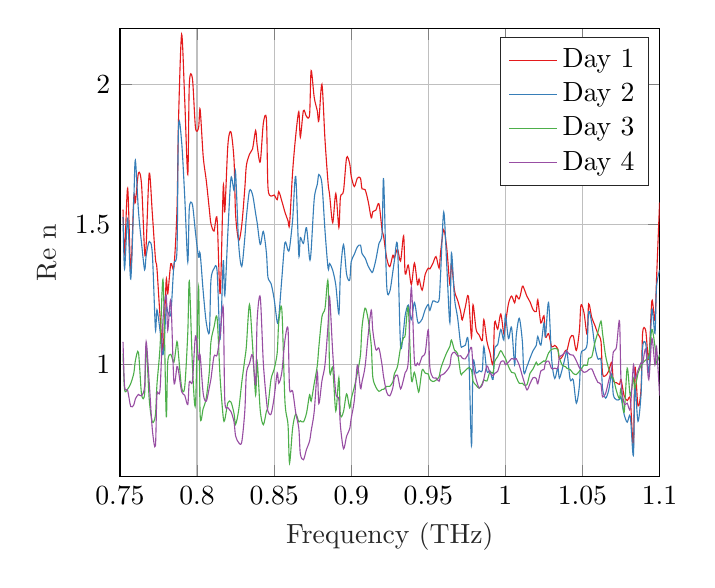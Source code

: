 % This file was created by matlab2tikz.
%
%The latest updates can be retrieved from
%  http://www.mathworks.com/matlabcentral/fileexchange/22022-matlab2tikz-matlab2tikz
%where you can also make suggestions and rate matlab2tikz.
%
\definecolor{mycolor1}{rgb}{0.894,0.102,0.11}%
\definecolor{mycolor2}{rgb}{0.216,0.494,0.722}%
\definecolor{mycolor3}{rgb}{0.302,0.686,0.29}%
\definecolor{mycolor4}{rgb}{0.596,0.306,0.639}%
\definecolor{mycolor5}{rgb}{1.0,0.498,0.0}%
\definecolor{mycolor6}{rgb}{1.0,1.0,0.2}%
\definecolor{mycolor7}{rgb}{0.651,0.337,0.157}%
\definecolor{mycolor8}{rgb}{0.969,0.506,0.749}%
%
\begin{tikzpicture}

\begin{axis}[%
xmin=0.75,
xmax=1.1,
xlabel style={font=\color{white!15!black}},
xlabel={Frequency (THz)},
ymin=0.6,
ymax=2.2,
ylabel style={font=\color{white!15!black}},
ylabel={Re n},
axis background/.style={fill=white},
xmajorgrids,
ymajorgrids,
legend style={legend cell align=left, align=left, draw=white!15!black}
]
\addplot [smooth, color=mycolor1]
  table[row sep=crcr]{%
0.752	1.553\\
0.753	1.395\\
0.755	1.629\\
0.757	1.34\\
0.759	1.598\\
0.76	1.578\\
0.762	1.683\\
0.764	1.643\\
0.766	1.402\\
0.767	1.426\\
0.769	1.683\\
0.771	1.539\\
0.773	1.379\\
0.774	1.343\\
0.776	1.173\\
0.778	1.055\\
0.78	1.301\\
0.781	1.252\\
0.783	1.36\\
0.785	1.347\\
0.787	1.554\\
0.788	1.874\\
0.79	2.178\\
0.792	1.946\\
0.794	1.678\\
0.795	2.002\\
0.797	2.021\\
0.799	1.845\\
0.801	1.845\\
0.802	1.911\\
0.804	1.742\\
0.806	1.656\\
0.808	1.552\\
0.809	1.503\\
0.811	1.476\\
0.813	1.52\\
0.815	1.253\\
0.817	1.635\\
0.818	1.545\\
0.82	1.783\\
0.822	1.83\\
0.824	1.728\\
0.825	1.536\\
0.827	1.443\\
0.829	1.497\\
0.831	1.63\\
0.832	1.71\\
0.834	1.75\\
0.836	1.769\\
0.838	1.835\\
0.839	1.782\\
0.841	1.723\\
0.843	1.861\\
0.845	1.875\\
0.846	1.633\\
0.848	1.601\\
0.85	1.605\\
0.852	1.588\\
0.853	1.617\\
0.855	1.583\\
0.857	1.544\\
0.859	1.513\\
0.86	1.5\\
0.862	1.688\\
0.864	1.816\\
0.866	1.902\\
0.867	1.811\\
0.869	1.906\\
0.871	1.885\\
0.873	1.892\\
0.874	2.049\\
0.876	1.953\\
0.878	1.905\\
0.879	1.869\\
0.881	2.0\\
0.883	1.801\\
0.885	1.647\\
0.886	1.605\\
0.888	1.506\\
0.89	1.61\\
0.892	1.489\\
0.893	1.597\\
0.895	1.619\\
0.897	1.738\\
0.899	1.717\\
0.9	1.672\\
0.902	1.635\\
0.904	1.665\\
0.906	1.665\\
0.907	1.627\\
0.909	1.624\\
0.911	1.582\\
0.913	1.523\\
0.914	1.545\\
0.916	1.551\\
0.918	1.573\\
0.92	1.48\\
0.921	1.458\\
0.923	1.38\\
0.925	1.349\\
0.927	1.39\\
0.928	1.379\\
0.93	1.412\\
0.932	1.369\\
0.934	1.459\\
0.935	1.323\\
0.937	1.355\\
0.939	1.285\\
0.941	1.362\\
0.943	1.284\\
0.944	1.305\\
0.946	1.265\\
0.948	1.322\\
0.95	1.344\\
0.951	1.341\\
0.953	1.361\\
0.955	1.385\\
0.957	1.344\\
0.958	1.402\\
0.96	1.481\\
0.962	1.413\\
0.964	1.285\\
0.965	1.36\\
0.967	1.263\\
0.969	1.23\\
0.971	1.188\\
0.972	1.159\\
0.974	1.205\\
0.976	1.244\\
0.978	1.097\\
0.979	1.213\\
0.981	1.125\\
0.983	1.105\\
0.985	1.086\\
0.986	1.16\\
0.988	1.083\\
0.99	1.042\\
0.992	1.001\\
0.993	1.151\\
0.995	1.126\\
0.997	1.18\\
0.999	1.109\\
1.0	1.144\\
1.002	1.217\\
1.004	1.244\\
1.006	1.22\\
1.007	1.247\\
1.009	1.234\\
1.011	1.279\\
1.012	1.272\\
1.014	1.243\\
1.016	1.223\\
1.018	1.195\\
1.02	1.189\\
1.021	1.231\\
1.023	1.148\\
1.025	1.174\\
1.026	1.098\\
1.028	1.11\\
1.03	1.063\\
1.032	1.068\\
1.034	1.055\\
1.035	1.019\\
1.037	1.029\\
1.039	1.05\\
1.04	1.051\\
1.042	1.095\\
1.044	1.102\\
1.046	1.05\\
1.048	1.121\\
1.049	1.212\\
1.051	1.184\\
1.053	1.107\\
1.054	1.216\\
1.056	1.168\\
1.058	1.14\\
1.06	1.109\\
1.062	1.082\\
1.063	0.968\\
1.065	0.96\\
1.067	0.977\\
1.069	1.008\\
1.07	0.942\\
1.072	0.935\\
1.074	0.929\\
1.075	0.946\\
1.077	0.889\\
1.079	0.871\\
1.081	0.875\\
1.083	0.708\\
1.084	0.99\\
1.086	0.852\\
1.088	0.914\\
1.089	1.112\\
1.091	1.121\\
1.093	1.018\\
1.095	1.227\\
1.097	1.157\\
1.098	1.302\\
1.1	1.578\\
};
\addlegendentry{Day 1}

\addplot [smooth, color=mycolor2]
  table[row sep=crcr]{%
0.752	1.526\\
0.753	1.341\\
0.755	1.521\\
0.757	1.305\\
0.759	1.591\\
0.76	1.729\\
0.762	1.548\\
0.764	1.433\\
0.766	1.338\\
0.767	1.388\\
0.769	1.439\\
0.771	1.396\\
0.773	1.126\\
0.774	1.195\\
0.776	1.121\\
0.778	1.035\\
0.78	1.2\\
0.781	1.188\\
0.783	1.182\\
0.785	1.355\\
0.787	1.41\\
0.788	1.851\\
0.79	1.795\\
0.792	1.6\\
0.794	1.366\\
0.795	1.558\\
0.797	1.571\\
0.799	1.47\\
0.801	1.383\\
0.802	1.397\\
0.804	1.26\\
0.806	1.149\\
0.808	1.116\\
0.809	1.299\\
0.811	1.342\\
0.813	1.334\\
0.815	1.093\\
0.817	1.37\\
0.818	1.246\\
0.82	1.472\\
0.822	1.665\\
0.824	1.621\\
0.825	1.686\\
0.827	1.43\\
0.829	1.35\\
0.831	1.453\\
0.832	1.525\\
0.834	1.62\\
0.836	1.606\\
0.838	1.539\\
0.839	1.506\\
0.841	1.428\\
0.843	1.475\\
0.845	1.398\\
0.846	1.311\\
0.848	1.289\\
0.85	1.234\\
0.852	1.151\\
0.853	1.168\\
0.855	1.307\\
0.857	1.435\\
0.859	1.407\\
0.86	1.415\\
0.862	1.516\\
0.864	1.671\\
0.866	1.391\\
0.867	1.453\\
0.869	1.432\\
0.871	1.488\\
0.873	1.377\\
0.874	1.406\\
0.876	1.59\\
0.878	1.643\\
0.879	1.678\\
0.881	1.645\\
0.883	1.477\\
0.885	1.343\\
0.886	1.36\\
0.888	1.336\\
0.89	1.283\\
0.892	1.18\\
0.893	1.326\\
0.895	1.428\\
0.897	1.322\\
0.899	1.301\\
0.9	1.367\\
0.902	1.393\\
0.904	1.42\\
0.906	1.426\\
0.907	1.396\\
0.909	1.38\\
0.911	1.351\\
0.913	1.332\\
0.914	1.331\\
0.916	1.374\\
0.918	1.432\\
0.92	1.468\\
0.921	1.663\\
0.923	1.283\\
0.925	1.261\\
0.927	1.331\\
0.928	1.37\\
0.93	1.425\\
0.932	1.067\\
0.934	1.126\\
0.935	1.176\\
0.937	1.212\\
0.939	1.16\\
0.941	1.221\\
0.943	1.155\\
0.944	1.148\\
0.946	1.162\\
0.948	1.196\\
0.95	1.214\\
0.951	1.193\\
0.953	1.227\\
0.955	1.223\\
0.957	1.231\\
0.958	1.326\\
0.96	1.544\\
0.962	1.35\\
0.964	1.149\\
0.965	1.398\\
0.967	1.236\\
0.969	1.167\\
0.971	1.07\\
0.972	1.063\\
0.974	1.069\\
0.976	1.076\\
0.978	0.71\\
0.979	1.006\\
0.981	0.969\\
0.983	0.978\\
0.985	0.979\\
0.986	1.064\\
0.988	0.976\\
0.99	0.977\\
0.992	0.947\\
0.993	1.054\\
0.995	1.071\\
0.997	1.125\\
0.999	1.087\\
1.0	1.176\\
1.002	1.092\\
1.004	1.132\\
1.006	0.999\\
1.007	1.1\\
1.009	1.165\\
1.011	1.082\\
1.012	0.97\\
1.014	0.993\\
1.016	1.023\\
1.018	1.05\\
1.02	1.068\\
1.021	1.1\\
1.023	1.069\\
1.025	1.148\\
1.026	1.1\\
1.028	1.221\\
1.03	1.019\\
1.032	0.95\\
1.034	0.989\\
1.035	0.951\\
1.037	0.986\\
1.039	1.031\\
1.04	1.045\\
1.042	0.946\\
1.044	0.945\\
1.046	0.862\\
1.048	0.925\\
1.049	1.037\\
1.051	1.051\\
1.053	1.072\\
1.054	1.188\\
1.056	1.148\\
1.058	1.065\\
1.06	1.02\\
1.062	1.016\\
1.063	0.914\\
1.065	0.88\\
1.067	0.908\\
1.069	0.967\\
1.07	0.892\\
1.072	0.874\\
1.074	0.875\\
1.075	0.882\\
1.077	0.822\\
1.079	0.794\\
1.081	0.815\\
1.083	0.675\\
1.084	0.92\\
1.086	0.797\\
1.088	0.896\\
1.089	1.062\\
1.091	1.074\\
1.093	0.972\\
1.095	1.196\\
1.097	1.111\\
1.098	1.275\\
1.1	1.337\\
};
\addlegendentry{Day 2}

\addplot [smooth, color=mycolor3]
  table[row sep=crcr]{%
0.752	1.039\\
0.753	0.91\\
0.755	0.912\\
0.757	0.932\\
0.759	0.969\\
0.76	1.013\\
0.762	1.043\\
0.764	0.894\\
0.766	0.895\\
0.767	1.069\\
0.769	0.875\\
0.771	0.795\\
0.773	0.819\\
0.774	0.928\\
0.776	1.062\\
0.778	1.3\\
0.78	0.818\\
0.781	1.009\\
0.783	1.036\\
0.785	1.008\\
0.787	1.082\\
0.788	1.033\\
0.79	0.918\\
0.792	0.919\\
0.794	1.113\\
0.795	1.298\\
0.797	0.998\\
0.799	0.858\\
0.801	1.275\\
0.802	0.823\\
0.804	0.843\\
0.806	0.881\\
0.808	0.976\\
0.809	1.08\\
0.811	1.133\\
0.813	1.166\\
0.815	0.95\\
0.817	0.811\\
0.818	0.803\\
0.82	0.863\\
0.822	0.866\\
0.824	0.825\\
0.825	0.786\\
0.827	0.837\\
0.829	0.935\\
0.831	1.02\\
0.832	1.065\\
0.834	1.214\\
0.836	1.069\\
0.838	0.891\\
0.839	1.01\\
0.841	0.836\\
0.843	0.785\\
0.845	0.833\\
0.846	0.85\\
0.848	0.947\\
0.85	0.983\\
0.852	1.042\\
0.853	1.15\\
0.855	1.196\\
0.857	0.87\\
0.859	0.785\\
0.86	0.648\\
0.862	0.773\\
0.864	0.823\\
0.866	0.795\\
0.867	0.799\\
0.869	0.795\\
0.871	0.826\\
0.873	0.892\\
0.874	0.869\\
0.876	0.932\\
0.878	0.996\\
0.879	1.062\\
0.881	1.17\\
0.883	1.2\\
0.885	1.295\\
0.886	0.978\\
0.888	0.987\\
0.89	0.834\\
0.892	0.953\\
0.893	0.819\\
0.895	0.832\\
0.897	0.895\\
0.899	0.845\\
0.9	0.877\\
0.902	0.919\\
0.904	0.97\\
0.906	1.034\\
0.907	1.133\\
0.909	1.201\\
0.911	1.16\\
0.913	1.067\\
0.914	0.955\\
0.916	0.919\\
0.918	0.904\\
0.92	0.911\\
0.921	0.911\\
0.923	0.922\\
0.925	0.922\\
0.927	0.938\\
0.928	0.967\\
0.93	0.993\\
0.932	1.06\\
0.934	1.096\\
0.935	1.105\\
0.937	1.202\\
0.939	0.948\\
0.941	0.972\\
0.943	0.918\\
0.944	0.904\\
0.946	0.98\\
0.948	0.969\\
0.95	0.966\\
0.951	0.947\\
0.953	0.939\\
0.955	0.944\\
0.957	0.956\\
0.958	0.984\\
0.96	1.016\\
0.962	1.043\\
0.964	1.065\\
0.965	1.087\\
0.967	1.051\\
0.969	1.039\\
0.971	0.967\\
0.972	0.968\\
0.974	0.978\\
0.976	0.988\\
0.978	0.98\\
0.979	0.94\\
0.981	0.926\\
0.983	0.915\\
0.985	0.932\\
0.986	0.945\\
0.988	0.941\\
0.99	0.974\\
0.992	0.97\\
0.993	1.01\\
0.995	1.028\\
0.997	1.049\\
0.999	1.031\\
1.0	1.022\\
1.002	0.993\\
1.004	0.972\\
1.006	0.969\\
1.007	0.955\\
1.009	0.933\\
1.011	0.933\\
1.012	0.927\\
1.014	0.928\\
1.016	0.969\\
1.018	0.985\\
1.02	1.008\\
1.021	0.998\\
1.023	1.005\\
1.025	1.013\\
1.026	1.012\\
1.028	1.041\\
1.03	1.054\\
1.032	1.057\\
1.034	1.053\\
1.035	1.024\\
1.037	0.996\\
1.039	0.992\\
1.04	0.986\\
1.042	0.982\\
1.044	0.968\\
1.046	0.964\\
1.048	0.976\\
1.049	0.983\\
1.051	0.998\\
1.053	0.997\\
1.054	1.022\\
1.056	1.027\\
1.058	1.077\\
1.06	1.115\\
1.062	1.155\\
1.063	1.111\\
1.065	1.031\\
1.067	0.985\\
1.069	0.952\\
1.07	0.951\\
1.072	0.906\\
1.074	0.878\\
1.075	0.915\\
1.077	0.829\\
1.079	0.987\\
1.081	0.888\\
1.083	0.951\\
1.084	0.916\\
1.086	0.968\\
1.088	0.997\\
1.089	1.005\\
1.091	1.016\\
1.093	1.028\\
1.095	1.125\\
1.097	1.064\\
1.098	1.006\\
1.1	1.036\\
};
\addlegendentry{Day 3}

\addplot [smooth, color=mycolor4]
  table[row sep=crcr]{%
0.752	1.081\\
0.753	0.922\\
0.755	0.907\\
0.757	0.85\\
0.759	0.856\\
0.76	0.877\\
0.762	0.893\\
0.764	0.888\\
0.766	0.923\\
0.767	1.081\\
0.769	0.934\\
0.771	0.768\\
0.773	0.709\\
0.774	0.892\\
0.776	0.91\\
0.778	1.167\\
0.78	1.247\\
0.781	1.122\\
0.783	1.227\\
0.785	0.938\\
0.787	0.993\\
0.788	0.976\\
0.79	0.903\\
0.792	0.89\\
0.794	0.857\\
0.795	0.938\\
0.797	0.94\\
0.799	1.102\\
0.801	1.017\\
0.802	1.034\\
0.804	0.896\\
0.806	0.869\\
0.808	0.919\\
0.809	0.947\\
0.811	1.029\\
0.813	1.034\\
0.815	1.108\\
0.817	1.202\\
0.818	0.873\\
0.82	0.846\\
0.822	0.832\\
0.824	0.795\\
0.825	0.745\\
0.827	0.721\\
0.829	0.723\\
0.831	0.835\\
0.832	0.967\\
0.834	1.003\\
0.836	1.034\\
0.838	0.929\\
0.839	1.16\\
0.841	1.24\\
0.843	1.005\\
0.845	0.873\\
0.846	0.833\\
0.848	0.823\\
0.85	0.882\\
0.852	0.97\\
0.853	0.933\\
0.855	0.972\\
0.857	1.086\\
0.859	1.127\\
0.86	0.915\\
0.862	0.905\\
0.864	0.828\\
0.866	0.772\\
0.867	0.681\\
0.869	0.66\\
0.871	0.697\\
0.873	0.726\\
0.874	0.762\\
0.876	0.832\\
0.878	0.973\\
0.879	0.86\\
0.881	0.941\\
0.883	1.0\\
0.885	1.144\\
0.886	1.241\\
0.888	1.043\\
0.89	0.898\\
0.892	0.875\\
0.893	0.781\\
0.895	0.699\\
0.897	0.744\\
0.899	0.77\\
0.9	0.808\\
0.902	0.871\\
0.904	0.998\\
0.906	0.915\\
0.907	0.938\\
0.909	0.993\\
0.911	1.105\\
0.913	1.194\\
0.914	1.121\\
0.916	1.053\\
0.918	1.058\\
0.92	0.998\\
0.921	0.956\\
0.923	0.901\\
0.925	0.888\\
0.927	0.917\\
0.928	0.952\\
0.93	0.962\\
0.932	0.913\\
0.934	0.948\\
0.935	0.971\\
0.937	1.011\\
0.939	1.275\\
0.941	1.013\\
0.943	1.005\\
0.944	0.998\\
0.946	1.028\\
0.948	1.042\\
0.95	1.124\\
0.951	0.99\\
0.953	0.953\\
0.955	0.952\\
0.957	0.94\\
0.958	0.961\\
0.96	0.966\\
0.962	0.978\\
0.964	0.996\\
0.965	1.034\\
0.967	1.044\\
0.969	1.03\\
0.971	1.031\\
0.972	1.023\\
0.974	1.02\\
0.976	1.039\\
0.978	1.061\\
0.979	0.997\\
0.981	0.947\\
0.983	0.916\\
0.985	0.927\\
0.986	0.948\\
0.988	0.995\\
0.99	0.971\\
0.992	0.959\\
0.993	0.968\\
0.995	0.976\\
0.997	1.009\\
0.999	1.012\\
1.0	0.999\\
1.002	1.008\\
1.004	1.021\\
1.006	1.018\\
1.007	1.021\\
1.009	0.997\\
1.011	0.959\\
1.012	0.941\\
1.014	0.909\\
1.016	0.932\\
1.018	0.953\\
1.02	0.95\\
1.021	0.931\\
1.023	0.977\\
1.025	0.982\\
1.026	1.006\\
1.028	1.012\\
1.03	0.985\\
1.032	0.987\\
1.034	0.986\\
1.035	1.025\\
1.037	1.034\\
1.039	1.046\\
1.04	1.046\\
1.042	1.035\\
1.044	1.033\\
1.046	1.013\\
1.048	0.988\\
1.049	0.982\\
1.051	0.972\\
1.053	0.976\\
1.054	0.981\\
1.056	0.984\\
1.058	0.959\\
1.06	0.936\\
1.062	0.929\\
1.063	0.884\\
1.065	0.897\\
1.067	0.942\\
1.069	0.988\\
1.07	1.045\\
1.072	1.061\\
1.074	1.155\\
1.075	0.942\\
1.077	0.861\\
1.079	0.862\\
1.081	0.844\\
1.083	0.997\\
1.084	0.95\\
1.086	0.979\\
1.088	1.006\\
1.089	1.003\\
1.091	1.055\\
1.093	0.946\\
1.095	1.093\\
1.097	0.999\\
1.098	1.064\\
1.1	0.889\\
};
\addlegendentry{Day 4}

\end{axis}
\end{tikzpicture}%
